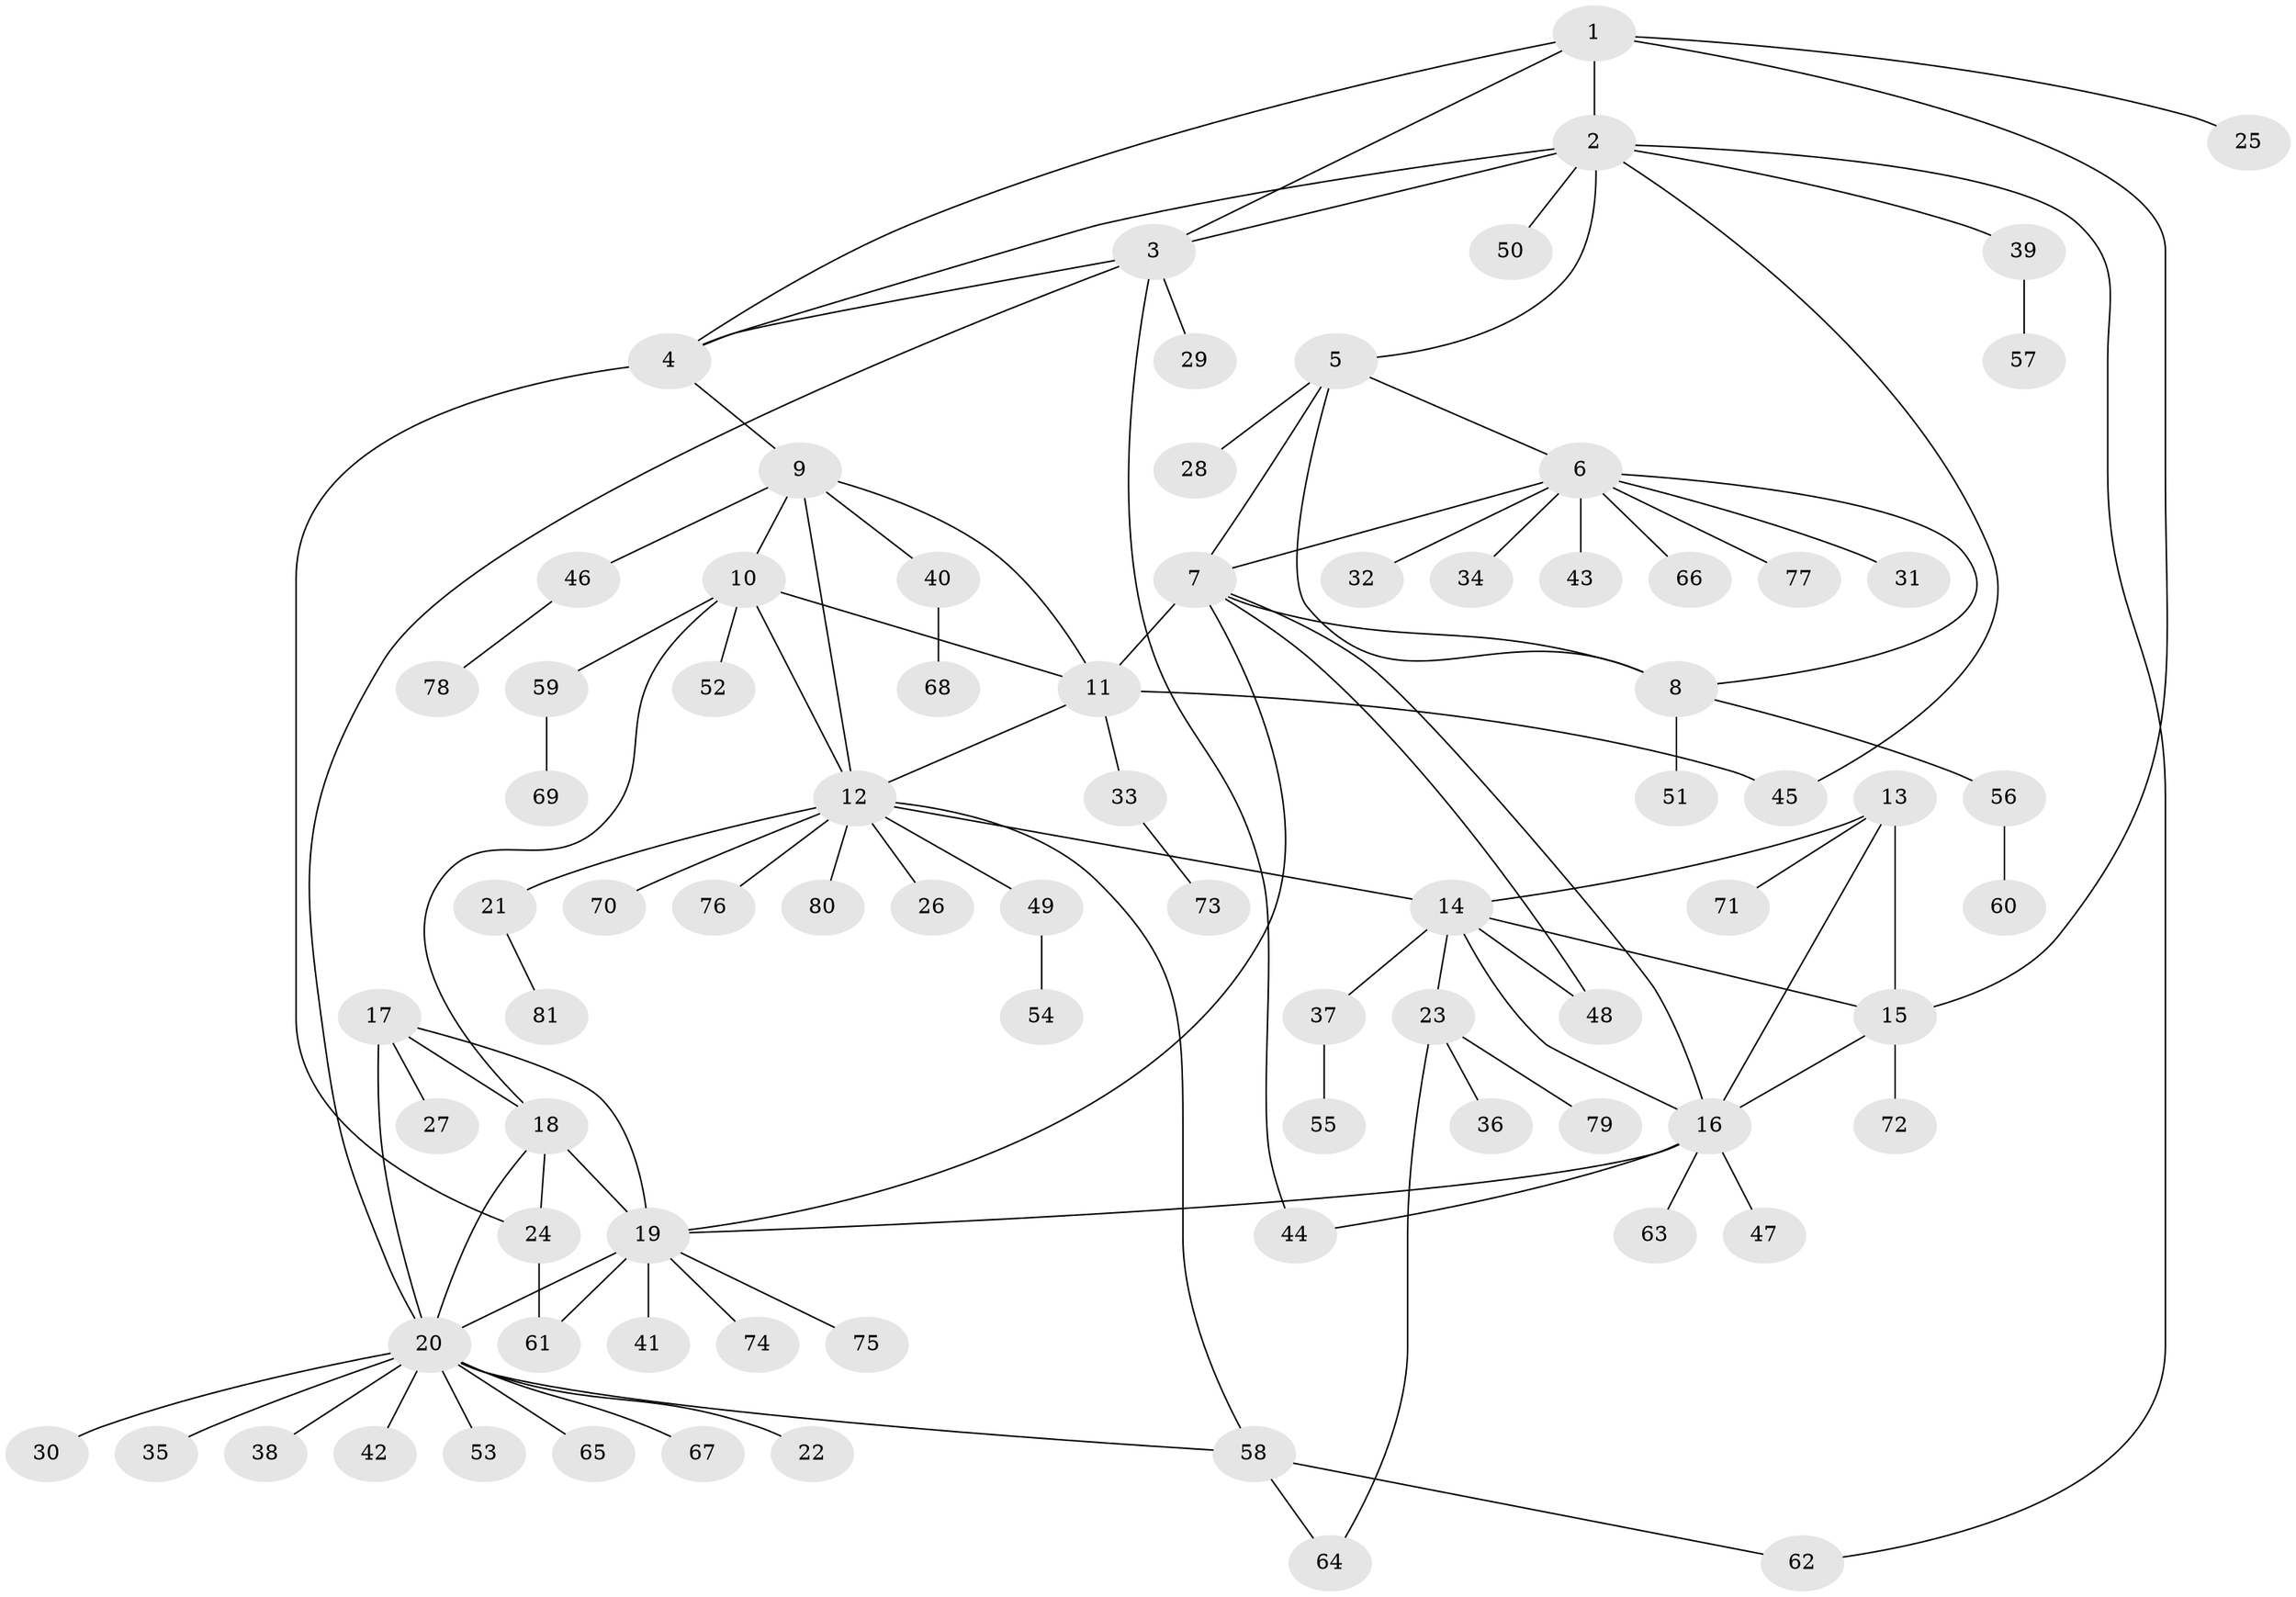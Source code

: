 // coarse degree distribution, {7: 0.05084745762711865, 8: 0.0847457627118644, 16: 0.01694915254237288, 6: 0.01694915254237288, 3: 0.01694915254237288, 9: 0.03389830508474576, 1: 0.6779661016949152, 2: 0.0847457627118644, 4: 0.01694915254237288}
// Generated by graph-tools (version 1.1) at 2025/24/03/03/25 07:24:09]
// undirected, 81 vertices, 109 edges
graph export_dot {
graph [start="1"]
  node [color=gray90,style=filled];
  1;
  2;
  3;
  4;
  5;
  6;
  7;
  8;
  9;
  10;
  11;
  12;
  13;
  14;
  15;
  16;
  17;
  18;
  19;
  20;
  21;
  22;
  23;
  24;
  25;
  26;
  27;
  28;
  29;
  30;
  31;
  32;
  33;
  34;
  35;
  36;
  37;
  38;
  39;
  40;
  41;
  42;
  43;
  44;
  45;
  46;
  47;
  48;
  49;
  50;
  51;
  52;
  53;
  54;
  55;
  56;
  57;
  58;
  59;
  60;
  61;
  62;
  63;
  64;
  65;
  66;
  67;
  68;
  69;
  70;
  71;
  72;
  73;
  74;
  75;
  76;
  77;
  78;
  79;
  80;
  81;
  1 -- 2;
  1 -- 3;
  1 -- 4;
  1 -- 15;
  1 -- 25;
  2 -- 3;
  2 -- 4;
  2 -- 5;
  2 -- 39;
  2 -- 45;
  2 -- 50;
  2 -- 62;
  3 -- 4;
  3 -- 20;
  3 -- 29;
  3 -- 44;
  4 -- 9;
  4 -- 24;
  5 -- 6;
  5 -- 7;
  5 -- 8;
  5 -- 28;
  6 -- 7;
  6 -- 8;
  6 -- 31;
  6 -- 32;
  6 -- 34;
  6 -- 43;
  6 -- 66;
  6 -- 77;
  7 -- 8;
  7 -- 11;
  7 -- 16;
  7 -- 19;
  7 -- 48;
  8 -- 51;
  8 -- 56;
  9 -- 10;
  9 -- 11;
  9 -- 12;
  9 -- 40;
  9 -- 46;
  10 -- 11;
  10 -- 12;
  10 -- 18;
  10 -- 52;
  10 -- 59;
  11 -- 12;
  11 -- 33;
  11 -- 45;
  12 -- 14;
  12 -- 21;
  12 -- 26;
  12 -- 49;
  12 -- 58;
  12 -- 70;
  12 -- 76;
  12 -- 80;
  13 -- 14;
  13 -- 15;
  13 -- 16;
  13 -- 71;
  14 -- 15;
  14 -- 16;
  14 -- 23;
  14 -- 37;
  14 -- 48;
  15 -- 16;
  15 -- 72;
  16 -- 19;
  16 -- 44;
  16 -- 47;
  16 -- 63;
  17 -- 18;
  17 -- 19;
  17 -- 20;
  17 -- 27;
  18 -- 19;
  18 -- 20;
  18 -- 24;
  19 -- 20;
  19 -- 41;
  19 -- 61;
  19 -- 74;
  19 -- 75;
  20 -- 22;
  20 -- 30;
  20 -- 35;
  20 -- 38;
  20 -- 42;
  20 -- 53;
  20 -- 58;
  20 -- 65;
  20 -- 67;
  21 -- 81;
  23 -- 36;
  23 -- 64;
  23 -- 79;
  24 -- 61;
  33 -- 73;
  37 -- 55;
  39 -- 57;
  40 -- 68;
  46 -- 78;
  49 -- 54;
  56 -- 60;
  58 -- 62;
  58 -- 64;
  59 -- 69;
}
